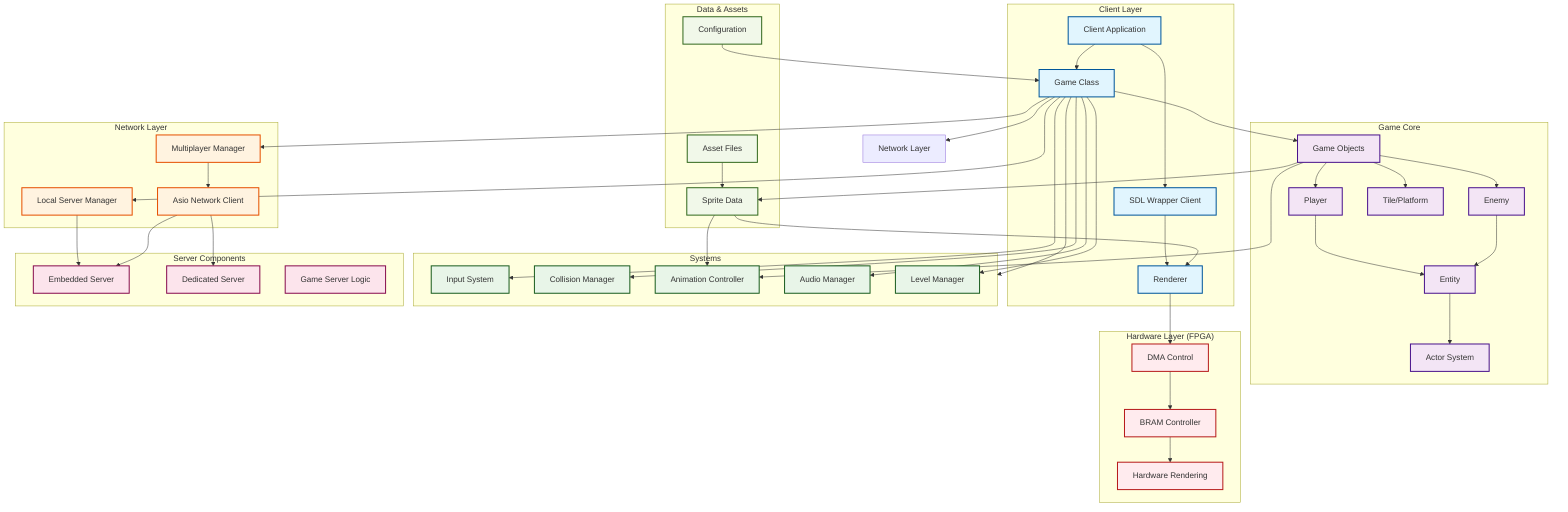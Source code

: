 flowchart TD
    %% Main Components
    subgraph "Client Layer"
        Client[Client Application]
        Game[Game Class]
        SDL[SDL Wrapper Client]
        Renderer[Renderer]
    end

    subgraph "Game Core"
        Objects[Game Objects]
        Player[Player]
        Enemy[Enemy]
        Tile[Tile/Platform]
        Entity[Entity]
        Actor[Actor System]
    end

    subgraph "Systems"
        Input[Input System]
        Collision[Collision Manager]
        Animation[Animation Controller]
        Audio[Audio Manager]
        Level[Level Manager]
    end

    subgraph "Network Layer"
        MultiplayerManager[Multiplayer Manager]
        NetworkClient[Asio Network Client]
        LocalServerManager[Local Server Manager]
    end

    subgraph "Server Components"
        EmbeddedServer[Embedded Server]
        DedicatedServer[Dedicated Server]
        GameServer[Game Server Logic]
    end

    subgraph "Data & Assets"
        SpriteData[Sprite Data]
        Assets[Asset Files]
        Config[Configuration]
    end

    subgraph "Hardware Layer (FPGA)"
        DMAControl[DMA Control]
        BRAM[BRAM Controller]
        Hardware[Hardware Rendering]
    end

    %% Main Flow Connections
    Client --> Game
    Client --> SDL
    SDL --> Renderer
    Game --> Objects
    Game --> Systems
    Game --> NetworkLayer[Network Layer]

    %% Game Objects
    Objects --> Player
    Objects --> Enemy  
    Objects --> Tile
    Player --> Entity
    Enemy --> Entity
    Entity --> Actor

    %% Systems Integration
    Game --> Input
    Game --> Collision
    Game --> Audio
    Game --> Level
    Objects --> Animation
    Objects --> SpriteData

    %% Network Connections
    MultiplayerManager --> NetworkClient
    Game --> MultiplayerManager
    Game --> LocalServerManager
    LocalServerManager --> EmbeddedServer
    NetworkClient --> EmbeddedServer
    NetworkClient --> DedicatedServer

    %% Data Flow
    Assets --> SpriteData
    Config --> Game
    SpriteData --> Animation
    SpriteData --> Renderer

    %% Hardware Integration (Client Only)
    Renderer --> DMAControl
    DMAControl --> BRAM
    BRAM --> Hardware

    %% Styling
    classDef clientStyle fill:#e1f5fe,stroke:#01579b,stroke-width:2px
    classDef coreStyle fill:#f3e5f5,stroke:#4a148c,stroke-width:2px
    classDef systemStyle fill:#e8f5e8,stroke:#1b5e20,stroke-width:2px
    classDef networkStyle fill:#fff3e0,stroke:#e65100,stroke-width:2px
    classDef serverStyle fill:#fce4ec,stroke:#880e4f,stroke-width:2px
    classDef dataStyle fill:#f1f8e9,stroke:#33691e,stroke-width:2px
    classDef hardwareStyle fill:#ffebee,stroke:#b71c1c,stroke-width:2px

    class Client,Game,SDL,Renderer clientStyle
    class Objects,Player,Enemy,Tile,Entity,Actor coreStyle
    class Input,Collision,Animation,Audio,Level systemStyle
    class MultiplayerManager,NetworkClient,LocalServerManager networkStyle
    class EmbeddedServer,DedicatedServer,GameServer serverStyle
    class SpriteData,Assets,Config dataStyle
    class DMAControl,BRAM,Hardware hardwareStyle